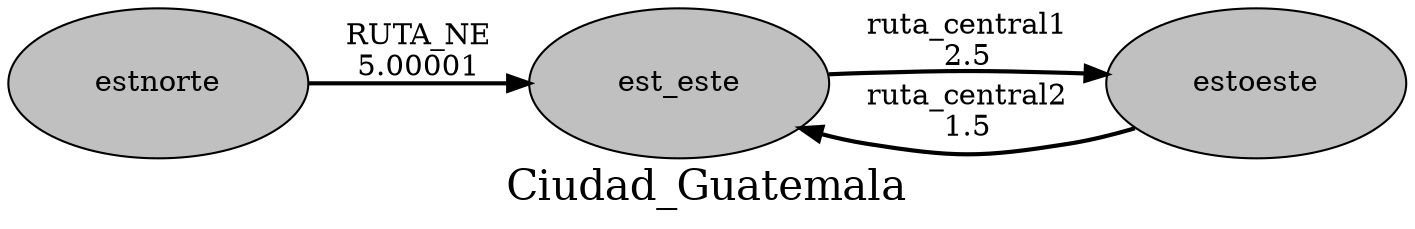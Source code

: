 digraph Ruta2 {
	node [color=black fillcolor=gray fixedsize=true height=1 shape=oval style=filled width=2]
	est_este -> estoeste [label="ruta_central1
2.5" style=bold]
	estoeste -> est_este [label="ruta_central2
1.5" style=bold]
	estnorte -> est_este [label="RUTA_NE
5.00001" style=bold]
	overlap=false
	label=Ciudad_Guatemala
	fontsize=20
	rankdir=LR
}
